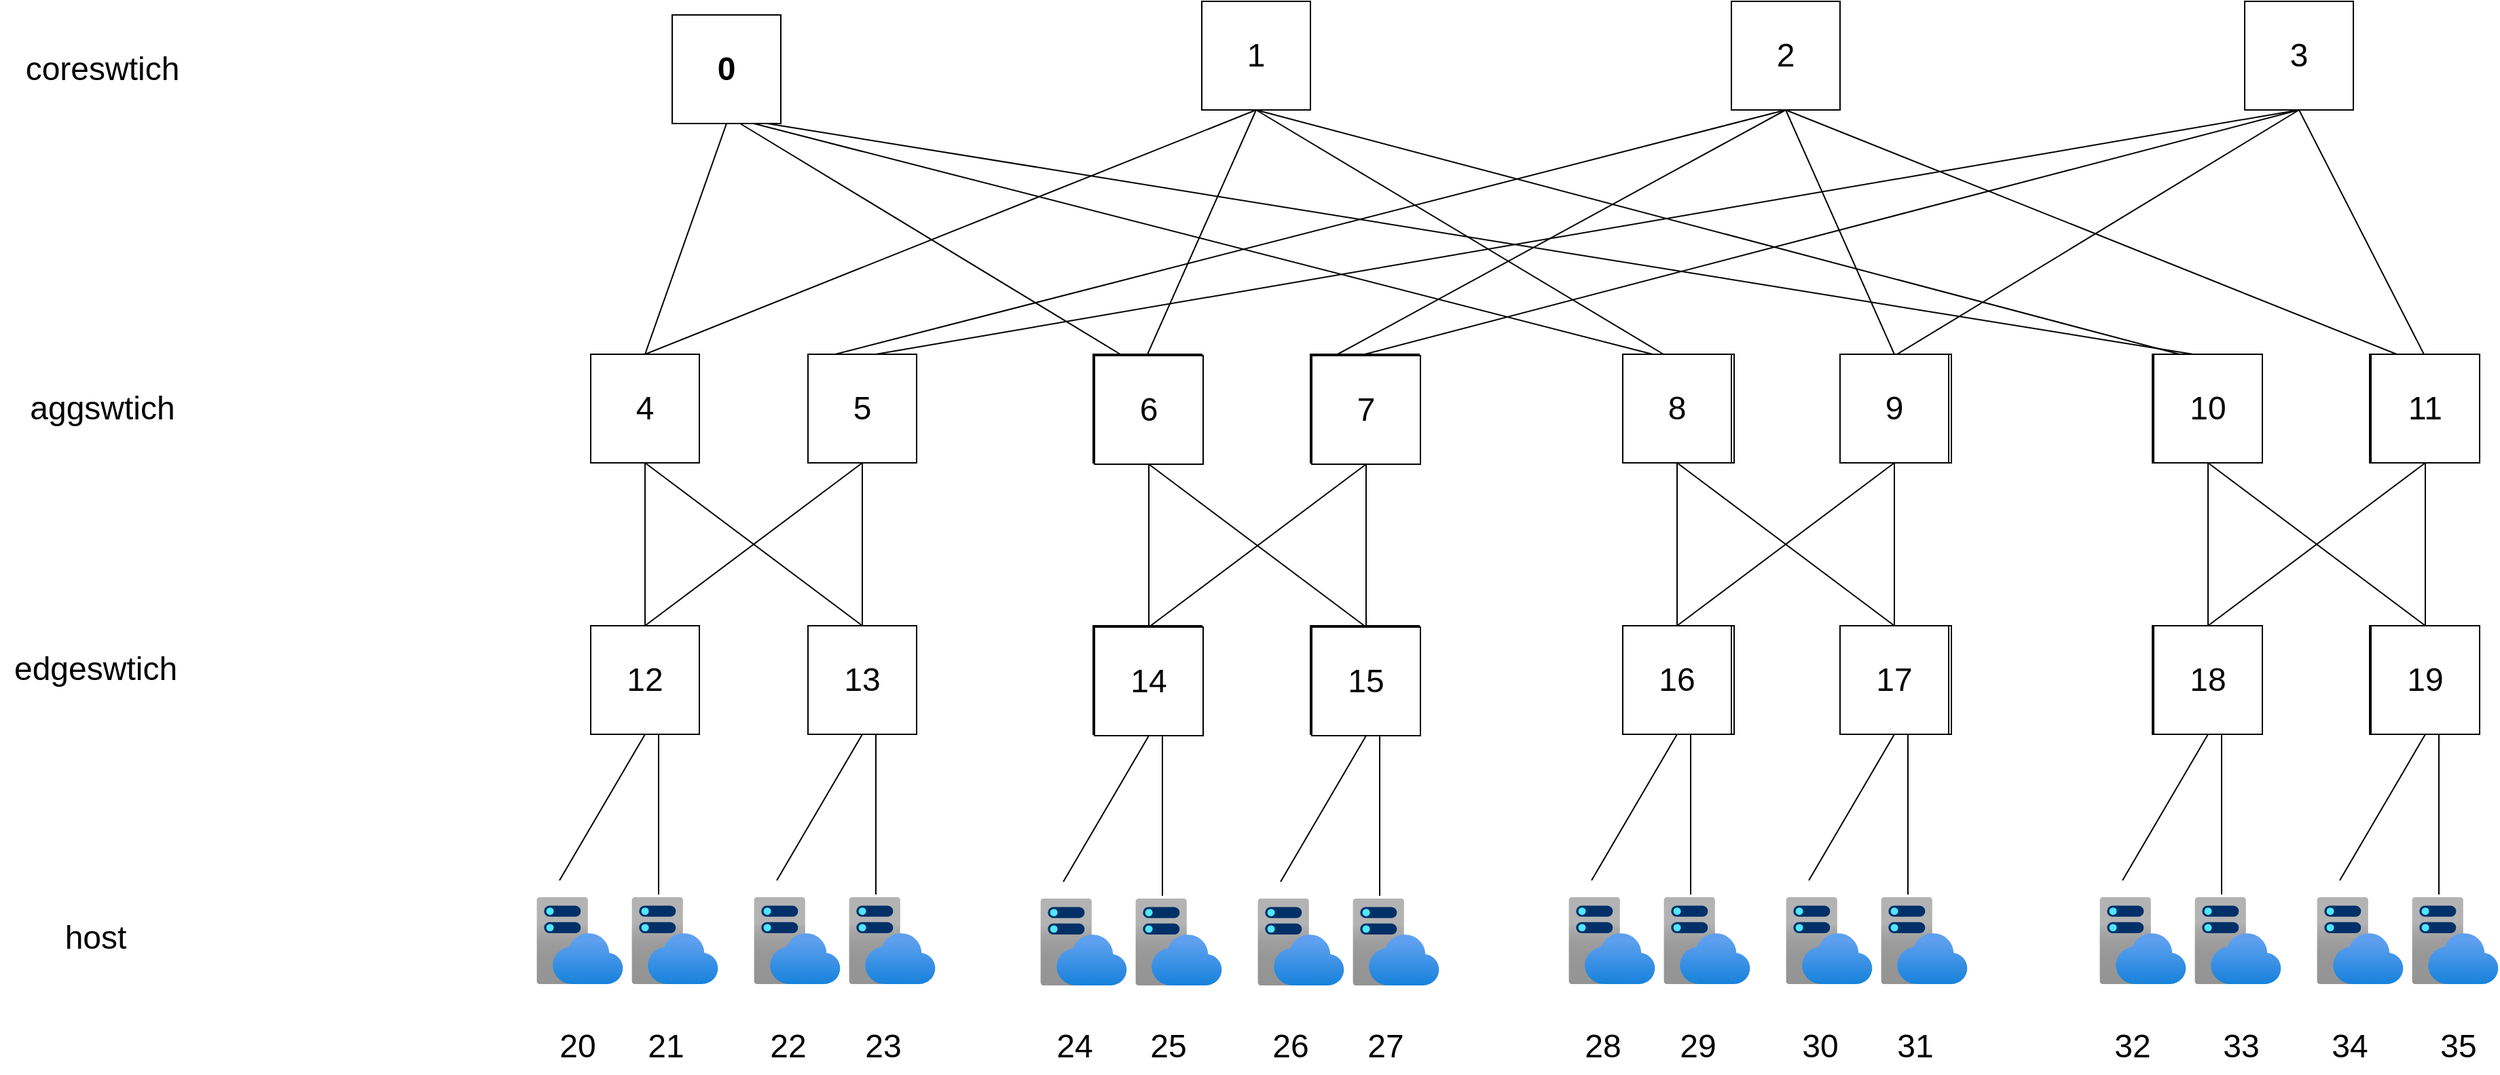 <mxfile>
    <diagram id="hg8LczUbw-n0vF1QJpw0" name="第 1 页">
        <mxGraphModel dx="1035" dy="787" grid="0" gridSize="10" guides="1" tooltips="1" connect="1" arrows="1" fold="1" page="0" pageScale="1" pageWidth="3300" pageHeight="4681" background="none" math="0" shadow="0">
            <root>
                <mxCell id="0"/>
                <mxCell id="1" parent="0"/>
                <mxCell id="3tWq6Zrv7LkQcPAI9qEB-14" value="&lt;h1&gt;0&lt;/h1&gt;" style="whiteSpace=wrap;html=1;aspect=fixed;" parent="1" vertex="1">
                    <mxGeometry x="960" y="270" width="80" height="80" as="geometry"/>
                </mxCell>
                <mxCell id="3tWq6Zrv7LkQcPAI9qEB-15" value="&lt;font style=&quot;font-size: 24px;&quot;&gt;3&lt;/font&gt;" style="whiteSpace=wrap;html=1;aspect=fixed;" parent="1" vertex="1">
                    <mxGeometry x="2118" y="260" width="80" height="80" as="geometry"/>
                </mxCell>
                <mxCell id="3tWq6Zrv7LkQcPAI9qEB-16" value="&lt;font style=&quot;font-size: 24px;&quot;&gt;2&lt;/font&gt;" style="whiteSpace=wrap;html=1;aspect=fixed;" parent="1" vertex="1">
                    <mxGeometry x="1740" y="260" width="80" height="80" as="geometry"/>
                </mxCell>
                <mxCell id="3tWq6Zrv7LkQcPAI9qEB-17" value="&lt;span style=&quot;font-size: 24px;&quot;&gt;1&lt;/span&gt;" style="whiteSpace=wrap;html=1;aspect=fixed;" parent="1" vertex="1">
                    <mxGeometry x="1350" y="260" width="80" height="80" as="geometry"/>
                </mxCell>
                <mxCell id="3tWq6Zrv7LkQcPAI9qEB-23" value="" style="endArrow=none;html=1;rounded=0;entryX=0.5;entryY=1;entryDx=0;entryDy=0;exitX=0.5;exitY=0;exitDx=0;exitDy=0;" parent="1" source="3tWq6Zrv7LkQcPAI9qEB-19" target="3tWq6Zrv7LkQcPAI9qEB-14" edge="1">
                    <mxGeometry width="50" height="50" relative="1" as="geometry">
                        <mxPoint x="1290" y="420" as="sourcePoint"/>
                        <mxPoint x="1340" y="370" as="targetPoint"/>
                    </mxGeometry>
                </mxCell>
                <mxCell id="3tWq6Zrv7LkQcPAI9qEB-24" value="" style="endArrow=none;html=1;rounded=0;entryX=0.5;entryY=1;entryDx=0;entryDy=0;exitX=0.5;exitY=0;exitDx=0;exitDy=0;" parent="1" source="3tWq6Zrv7LkQcPAI9qEB-19" target="3tWq6Zrv7LkQcPAI9qEB-17" edge="1">
                    <mxGeometry width="50" height="50" relative="1" as="geometry">
                        <mxPoint x="930" y="520" as="sourcePoint"/>
                        <mxPoint x="1010" y="360" as="targetPoint"/>
                    </mxGeometry>
                </mxCell>
                <mxCell id="3tWq6Zrv7LkQcPAI9qEB-25" value="" style="endArrow=none;html=1;rounded=0;entryX=0.5;entryY=1;entryDx=0;entryDy=0;exitX=0.25;exitY=0;exitDx=0;exitDy=0;" parent="1" source="3tWq6Zrv7LkQcPAI9qEB-22" target="3tWq6Zrv7LkQcPAI9qEB-16" edge="1">
                    <mxGeometry width="50" height="50" relative="1" as="geometry">
                        <mxPoint x="940" y="530" as="sourcePoint"/>
                        <mxPoint x="1360" y="360" as="targetPoint"/>
                    </mxGeometry>
                </mxCell>
                <mxCell id="3tWq6Zrv7LkQcPAI9qEB-26" value="" style="endArrow=none;html=1;rounded=0;entryX=0.5;entryY=1;entryDx=0;entryDy=0;" parent="1" target="3tWq6Zrv7LkQcPAI9qEB-15" edge="1">
                    <mxGeometry width="50" height="50" relative="1" as="geometry">
                        <mxPoint x="1110" y="520" as="sourcePoint"/>
                        <mxPoint x="1710" y="360" as="targetPoint"/>
                    </mxGeometry>
                </mxCell>
                <mxCell id="3tWq6Zrv7LkQcPAI9qEB-35" value="" style="group" parent="1" vertex="1" connectable="0">
                    <mxGeometry x="1270" y="520" width="240" height="280" as="geometry"/>
                </mxCell>
                <mxCell id="3tWq6Zrv7LkQcPAI9qEB-31" value="" style="whiteSpace=wrap;html=1;aspect=fixed;" parent="3tWq6Zrv7LkQcPAI9qEB-35" vertex="1">
                    <mxGeometry width="80" height="80" as="geometry"/>
                </mxCell>
                <mxCell id="3tWq6Zrv7LkQcPAI9qEB-32" value="" style="whiteSpace=wrap;html=1;aspect=fixed;" parent="3tWq6Zrv7LkQcPAI9qEB-35" vertex="1">
                    <mxGeometry x="160" y="200" width="80" height="80" as="geometry"/>
                </mxCell>
                <mxCell id="3tWq6Zrv7LkQcPAI9qEB-33" value="" style="whiteSpace=wrap;html=1;aspect=fixed;" parent="3tWq6Zrv7LkQcPAI9qEB-35" vertex="1">
                    <mxGeometry y="200" width="80" height="80" as="geometry"/>
                </mxCell>
                <mxCell id="3tWq6Zrv7LkQcPAI9qEB-34" value="" style="whiteSpace=wrap;html=1;aspect=fixed;" parent="3tWq6Zrv7LkQcPAI9qEB-35" vertex="1">
                    <mxGeometry x="160" width="80" height="80" as="geometry"/>
                </mxCell>
                <mxCell id="3tWq6Zrv7LkQcPAI9qEB-36" value="" style="group" parent="1" vertex="1" connectable="0">
                    <mxGeometry x="2050" y="520" width="240" height="280" as="geometry"/>
                </mxCell>
                <mxCell id="3tWq6Zrv7LkQcPAI9qEB-37" value="" style="whiteSpace=wrap;html=1;aspect=fixed;" parent="3tWq6Zrv7LkQcPAI9qEB-36" vertex="1">
                    <mxGeometry width="80" height="80" as="geometry"/>
                </mxCell>
                <mxCell id="3tWq6Zrv7LkQcPAI9qEB-38" value="" style="whiteSpace=wrap;html=1;aspect=fixed;" parent="3tWq6Zrv7LkQcPAI9qEB-36" vertex="1">
                    <mxGeometry x="160" y="200" width="80" height="80" as="geometry"/>
                </mxCell>
                <mxCell id="3tWq6Zrv7LkQcPAI9qEB-39" value="" style="whiteSpace=wrap;html=1;aspect=fixed;" parent="3tWq6Zrv7LkQcPAI9qEB-36" vertex="1">
                    <mxGeometry y="200" width="80" height="80" as="geometry"/>
                </mxCell>
                <mxCell id="3tWq6Zrv7LkQcPAI9qEB-40" value="" style="whiteSpace=wrap;html=1;aspect=fixed;" parent="3tWq6Zrv7LkQcPAI9qEB-36" vertex="1">
                    <mxGeometry x="160" width="80" height="80" as="geometry"/>
                </mxCell>
                <mxCell id="3tWq6Zrv7LkQcPAI9qEB-41" value="" style="group" parent="1" vertex="1" connectable="0">
                    <mxGeometry x="1662" y="520" width="274" height="464" as="geometry"/>
                </mxCell>
                <mxCell id="3tWq6Zrv7LkQcPAI9qEB-42" value="" style="whiteSpace=wrap;html=1;aspect=fixed;" parent="3tWq6Zrv7LkQcPAI9qEB-41" vertex="1">
                    <mxGeometry width="80" height="80" as="geometry"/>
                </mxCell>
                <mxCell id="3tWq6Zrv7LkQcPAI9qEB-43" value="" style="whiteSpace=wrap;html=1;aspect=fixed;" parent="3tWq6Zrv7LkQcPAI9qEB-41" vertex="1">
                    <mxGeometry x="160" y="200" width="80" height="80" as="geometry"/>
                </mxCell>
                <mxCell id="3tWq6Zrv7LkQcPAI9qEB-44" value="" style="whiteSpace=wrap;html=1;aspect=fixed;" parent="3tWq6Zrv7LkQcPAI9qEB-41" vertex="1">
                    <mxGeometry y="200" width="80" height="80" as="geometry"/>
                </mxCell>
                <mxCell id="3tWq6Zrv7LkQcPAI9qEB-45" value="" style="whiteSpace=wrap;html=1;aspect=fixed;" parent="3tWq6Zrv7LkQcPAI9qEB-41" vertex="1">
                    <mxGeometry x="160" width="80" height="80" as="geometry"/>
                </mxCell>
                <mxCell id="3tWq6Zrv7LkQcPAI9qEB-103" value="" style="group" parent="3tWq6Zrv7LkQcPAI9qEB-41" vertex="1" connectable="0">
                    <mxGeometry x="-42" width="294" height="464" as="geometry"/>
                </mxCell>
                <mxCell id="3tWq6Zrv7LkQcPAI9qEB-104" value="" style="group" parent="3tWq6Zrv7LkQcPAI9qEB-103" vertex="1" connectable="0">
                    <mxGeometry x="40" width="240" height="280" as="geometry"/>
                </mxCell>
                <mxCell id="3tWq6Zrv7LkQcPAI9qEB-105" value="&lt;font style=&quot;font-size: 24px;&quot;&gt;8&lt;/font&gt;" style="whiteSpace=wrap;html=1;aspect=fixed;" parent="3tWq6Zrv7LkQcPAI9qEB-104" vertex="1">
                    <mxGeometry width="80" height="80" as="geometry"/>
                </mxCell>
                <mxCell id="3tWq6Zrv7LkQcPAI9qEB-106" value="&lt;font style=&quot;font-size: 24px;&quot;&gt;17&lt;/font&gt;" style="whiteSpace=wrap;html=1;aspect=fixed;" parent="3tWq6Zrv7LkQcPAI9qEB-104" vertex="1">
                    <mxGeometry x="160" y="200" width="80" height="80" as="geometry"/>
                </mxCell>
                <mxCell id="3tWq6Zrv7LkQcPAI9qEB-107" value="&lt;font style=&quot;font-size: 24px;&quot;&gt;16&lt;/font&gt;" style="whiteSpace=wrap;html=1;aspect=fixed;" parent="3tWq6Zrv7LkQcPAI9qEB-104" vertex="1">
                    <mxGeometry y="200" width="80" height="80" as="geometry"/>
                </mxCell>
                <mxCell id="3tWq6Zrv7LkQcPAI9qEB-108" value="&lt;font style=&quot;font-size: 24px;&quot;&gt;9&lt;/font&gt;" style="whiteSpace=wrap;html=1;aspect=fixed;" parent="3tWq6Zrv7LkQcPAI9qEB-104" vertex="1">
                    <mxGeometry x="160" width="80" height="80" as="geometry"/>
                </mxCell>
                <mxCell id="3tWq6Zrv7LkQcPAI9qEB-109" value="" style="endArrow=none;html=1;rounded=0;exitX=0.5;exitY=1;exitDx=0;exitDy=0;" parent="3tWq6Zrv7LkQcPAI9qEB-103" source="3tWq6Zrv7LkQcPAI9qEB-105" edge="1">
                    <mxGeometry width="50" height="50" relative="1" as="geometry">
                        <mxPoint x="90" y="10" as="sourcePoint"/>
                        <mxPoint x="240" y="200" as="targetPoint"/>
                    </mxGeometry>
                </mxCell>
                <mxCell id="3tWq6Zrv7LkQcPAI9qEB-110" value="" style="endArrow=none;html=1;rounded=0;entryX=0.5;entryY=0;entryDx=0;entryDy=0;" parent="3tWq6Zrv7LkQcPAI9qEB-103" target="3tWq6Zrv7LkQcPAI9qEB-107" edge="1">
                    <mxGeometry width="50" height="50" relative="1" as="geometry">
                        <mxPoint x="80" y="80" as="sourcePoint"/>
                        <mxPoint x="250" y="210" as="targetPoint"/>
                    </mxGeometry>
                </mxCell>
                <mxCell id="3tWq6Zrv7LkQcPAI9qEB-111" value="" style="endArrow=none;html=1;rounded=0;exitX=0.5;exitY=1;exitDx=0;exitDy=0;" parent="3tWq6Zrv7LkQcPAI9qEB-103" source="3tWq6Zrv7LkQcPAI9qEB-108" edge="1">
                    <mxGeometry width="50" height="50" relative="1" as="geometry">
                        <mxPoint x="90" y="90" as="sourcePoint"/>
                        <mxPoint x="240" y="200" as="targetPoint"/>
                    </mxGeometry>
                </mxCell>
                <mxCell id="3tWq6Zrv7LkQcPAI9qEB-112" value="" style="endArrow=none;html=1;rounded=0;entryX=0.5;entryY=0;entryDx=0;entryDy=0;" parent="3tWq6Zrv7LkQcPAI9qEB-103" target="3tWq6Zrv7LkQcPAI9qEB-107" edge="1">
                    <mxGeometry width="50" height="50" relative="1" as="geometry">
                        <mxPoint x="240" y="80" as="sourcePoint"/>
                        <mxPoint x="250" y="200" as="targetPoint"/>
                    </mxGeometry>
                </mxCell>
                <mxCell id="3tWq6Zrv7LkQcPAI9qEB-113" value="" style="aspect=fixed;html=1;points=[];align=center;image;fontSize=12;image=img/lib/azure2/app_services/App_Service_Plans.svg;" parent="3tWq6Zrv7LkQcPAI9qEB-103" vertex="1">
                    <mxGeometry y="400" width="64" height="64" as="geometry"/>
                </mxCell>
                <mxCell id="3tWq6Zrv7LkQcPAI9qEB-114" value="" style="aspect=fixed;html=1;points=[];align=center;image;fontSize=12;image=img/lib/azure2/app_services/App_Service_Plans.svg;" parent="3tWq6Zrv7LkQcPAI9qEB-103" vertex="1">
                    <mxGeometry x="70" y="400" width="64" height="64" as="geometry"/>
                </mxCell>
                <mxCell id="3tWq6Zrv7LkQcPAI9qEB-115" value="" style="endArrow=none;html=1;rounded=0;entryX=0.5;entryY=1;entryDx=0;entryDy=0;exitX=0.266;exitY=-0.193;exitDx=0;exitDy=0;exitPerimeter=0;" parent="3tWq6Zrv7LkQcPAI9qEB-103" source="3tWq6Zrv7LkQcPAI9qEB-113" target="3tWq6Zrv7LkQcPAI9qEB-107" edge="1">
                    <mxGeometry width="50" height="50" relative="1" as="geometry">
                        <mxPoint x="190" y="670" as="sourcePoint"/>
                        <mxPoint x="250" y="500" as="targetPoint"/>
                    </mxGeometry>
                </mxCell>
                <mxCell id="3tWq6Zrv7LkQcPAI9qEB-116" value="" style="endArrow=none;html=1;rounded=0;" parent="3tWq6Zrv7LkQcPAI9qEB-103" edge="1">
                    <mxGeometry width="50" height="50" relative="1" as="geometry">
                        <mxPoint x="90" y="398" as="sourcePoint"/>
                        <mxPoint x="90" y="280" as="targetPoint"/>
                    </mxGeometry>
                </mxCell>
                <mxCell id="3tWq6Zrv7LkQcPAI9qEB-117" value="" style="group" parent="3tWq6Zrv7LkQcPAI9qEB-103" vertex="1" connectable="0">
                    <mxGeometry x="160" y="280" width="134" height="184" as="geometry"/>
                </mxCell>
                <mxCell id="3tWq6Zrv7LkQcPAI9qEB-118" value="" style="aspect=fixed;html=1;points=[];align=center;image;fontSize=12;image=img/lib/azure2/app_services/App_Service_Plans.svg;" parent="3tWq6Zrv7LkQcPAI9qEB-117" vertex="1">
                    <mxGeometry y="120" width="64" height="64" as="geometry"/>
                </mxCell>
                <mxCell id="3tWq6Zrv7LkQcPAI9qEB-119" value="" style="aspect=fixed;html=1;points=[];align=center;image;fontSize=12;image=img/lib/azure2/app_services/App_Service_Plans.svg;" parent="3tWq6Zrv7LkQcPAI9qEB-117" vertex="1">
                    <mxGeometry x="70" y="120" width="64" height="64" as="geometry"/>
                </mxCell>
                <mxCell id="3tWq6Zrv7LkQcPAI9qEB-120" value="" style="endArrow=none;html=1;rounded=0;entryX=0.5;entryY=1;entryDx=0;entryDy=0;exitX=0.266;exitY=-0.193;exitDx=0;exitDy=0;exitPerimeter=0;" parent="3tWq6Zrv7LkQcPAI9qEB-117" source="3tWq6Zrv7LkQcPAI9qEB-118" edge="1">
                    <mxGeometry width="50" height="50" relative="1" as="geometry">
                        <mxPoint x="190" y="390" as="sourcePoint"/>
                        <mxPoint x="80" as="targetPoint"/>
                    </mxGeometry>
                </mxCell>
                <mxCell id="3tWq6Zrv7LkQcPAI9qEB-121" value="" style="endArrow=none;html=1;rounded=0;" parent="3tWq6Zrv7LkQcPAI9qEB-117" edge="1">
                    <mxGeometry width="50" height="50" relative="1" as="geometry">
                        <mxPoint x="90" y="118" as="sourcePoint"/>
                        <mxPoint x="90" as="targetPoint"/>
                    </mxGeometry>
                </mxCell>
                <mxCell id="3tWq6Zrv7LkQcPAI9qEB-47" value="" style="endArrow=none;html=1;rounded=0;exitX=0.25;exitY=0;exitDx=0;exitDy=0;" parent="1" source="3tWq6Zrv7LkQcPAI9qEB-31" edge="1">
                    <mxGeometry width="50" height="50" relative="1" as="geometry">
                        <mxPoint x="910" y="530" as="sourcePoint"/>
                        <mxPoint x="1010" y="350" as="targetPoint"/>
                    </mxGeometry>
                </mxCell>
                <mxCell id="3tWq6Zrv7LkQcPAI9qEB-48" value="" style="endArrow=none;html=1;rounded=0;" parent="1" edge="1">
                    <mxGeometry width="50" height="50" relative="1" as="geometry">
                        <mxPoint x="2080" y="520" as="sourcePoint"/>
                        <mxPoint x="1030" y="350" as="targetPoint"/>
                    </mxGeometry>
                </mxCell>
                <mxCell id="3tWq6Zrv7LkQcPAI9qEB-49" value="" style="endArrow=none;html=1;rounded=0;entryX=0.75;entryY=1;entryDx=0;entryDy=0;exitX=0.25;exitY=0;exitDx=0;exitDy=0;" parent="1" source="3tWq6Zrv7LkQcPAI9qEB-42" target="3tWq6Zrv7LkQcPAI9qEB-14" edge="1">
                    <mxGeometry width="50" height="50" relative="1" as="geometry">
                        <mxPoint x="930" y="550" as="sourcePoint"/>
                        <mxPoint x="1030" y="380" as="targetPoint"/>
                    </mxGeometry>
                </mxCell>
                <mxCell id="3tWq6Zrv7LkQcPAI9qEB-50" value="" style="endArrow=none;html=1;rounded=0;exitX=0.5;exitY=0;exitDx=0;exitDy=0;" parent="1" source="3tWq6Zrv7LkQcPAI9qEB-31" edge="1">
                    <mxGeometry width="50" height="50" relative="1" as="geometry">
                        <mxPoint x="940" y="560" as="sourcePoint"/>
                        <mxPoint x="1390" y="340" as="targetPoint"/>
                    </mxGeometry>
                </mxCell>
                <mxCell id="3tWq6Zrv7LkQcPAI9qEB-51" value="" style="endArrow=none;html=1;rounded=0;entryX=0.5;entryY=1;entryDx=0;entryDy=0;" parent="1" target="3tWq6Zrv7LkQcPAI9qEB-17" edge="1">
                    <mxGeometry width="50" height="50" relative="1" as="geometry">
                        <mxPoint x="1690" y="520" as="sourcePoint"/>
                        <mxPoint x="1050" y="400" as="targetPoint"/>
                    </mxGeometry>
                </mxCell>
                <mxCell id="3tWq6Zrv7LkQcPAI9qEB-52" value="" style="endArrow=none;html=1;rounded=0;" parent="1" edge="1">
                    <mxGeometry width="50" height="50" relative="1" as="geometry">
                        <mxPoint x="2070" y="520" as="sourcePoint"/>
                        <mxPoint x="1390" y="340" as="targetPoint"/>
                    </mxGeometry>
                </mxCell>
                <mxCell id="3tWq6Zrv7LkQcPAI9qEB-53" value="" style="endArrow=none;html=1;rounded=0;exitX=0.25;exitY=0;exitDx=0;exitDy=0;entryX=0.5;entryY=1;entryDx=0;entryDy=0;" parent="1" source="3tWq6Zrv7LkQcPAI9qEB-34" target="3tWq6Zrv7LkQcPAI9qEB-16" edge="1">
                    <mxGeometry width="50" height="50" relative="1" as="geometry">
                        <mxPoint x="1690" y="530" as="sourcePoint"/>
                        <mxPoint x="1700" y="350" as="targetPoint"/>
                    </mxGeometry>
                </mxCell>
                <mxCell id="3tWq6Zrv7LkQcPAI9qEB-54" value="" style="endArrow=none;html=1;rounded=0;entryX=0.5;entryY=1;entryDx=0;entryDy=0;" parent="1" target="3tWq6Zrv7LkQcPAI9qEB-16" edge="1">
                    <mxGeometry width="50" height="50" relative="1" as="geometry">
                        <mxPoint x="1860" y="520" as="sourcePoint"/>
                        <mxPoint x="1710" y="350" as="targetPoint"/>
                    </mxGeometry>
                </mxCell>
                <mxCell id="3tWq6Zrv7LkQcPAI9qEB-55" value="" style="endArrow=none;html=1;rounded=0;exitX=0.25;exitY=0;exitDx=0;exitDy=0;entryX=0.5;entryY=1;entryDx=0;entryDy=0;" parent="1" source="3tWq6Zrv7LkQcPAI9qEB-40" target="3tWq6Zrv7LkQcPAI9qEB-16" edge="1">
                    <mxGeometry width="50" height="50" relative="1" as="geometry">
                        <mxPoint x="1870" y="530" as="sourcePoint"/>
                        <mxPoint x="1710" y="350" as="targetPoint"/>
                    </mxGeometry>
                </mxCell>
                <mxCell id="3tWq6Zrv7LkQcPAI9qEB-56" value="" style="endArrow=none;html=1;rounded=0;exitX=0.5;exitY=0;exitDx=0;exitDy=0;entryX=0.5;entryY=1;entryDx=0;entryDy=0;" parent="1" source="3tWq6Zrv7LkQcPAI9qEB-45" target="3tWq6Zrv7LkQcPAI9qEB-15" edge="1">
                    <mxGeometry width="50" height="50" relative="1" as="geometry">
                        <mxPoint x="1120" y="530" as="sourcePoint"/>
                        <mxPoint x="2060" y="350" as="targetPoint"/>
                    </mxGeometry>
                </mxCell>
                <mxCell id="3tWq6Zrv7LkQcPAI9qEB-57" value="" style="endArrow=none;html=1;rounded=0;entryX=0.5;entryY=1;entryDx=0;entryDy=0;" parent="1" target="3tWq6Zrv7LkQcPAI9qEB-15" edge="1">
                    <mxGeometry width="50" height="50" relative="1" as="geometry">
                        <mxPoint x="1470" y="520" as="sourcePoint"/>
                        <mxPoint x="2060" y="350" as="targetPoint"/>
                    </mxGeometry>
                </mxCell>
                <mxCell id="3tWq6Zrv7LkQcPAI9qEB-58" value="" style="endArrow=none;html=1;rounded=0;exitX=0.5;exitY=0;exitDx=0;exitDy=0;entryX=0.5;entryY=1;entryDx=0;entryDy=0;" parent="1" source="3tWq6Zrv7LkQcPAI9qEB-40" target="3tWq6Zrv7LkQcPAI9qEB-15" edge="1">
                    <mxGeometry width="50" height="50" relative="1" as="geometry">
                        <mxPoint x="1870" y="530" as="sourcePoint"/>
                        <mxPoint x="2060" y="350" as="targetPoint"/>
                    </mxGeometry>
                </mxCell>
                <mxCell id="3tWq6Zrv7LkQcPAI9qEB-83" value="" style="group" parent="1" vertex="1" connectable="0">
                    <mxGeometry x="860" y="520" width="294" height="464" as="geometry"/>
                </mxCell>
                <mxCell id="3tWq6Zrv7LkQcPAI9qEB-46" value="" style="group" parent="3tWq6Zrv7LkQcPAI9qEB-83" vertex="1" connectable="0">
                    <mxGeometry x="40" width="240" height="280" as="geometry"/>
                </mxCell>
                <mxCell id="3tWq6Zrv7LkQcPAI9qEB-19" value="&lt;font style=&quot;font-size: 24px;&quot;&gt;4&lt;/font&gt;" style="whiteSpace=wrap;html=1;aspect=fixed;" parent="3tWq6Zrv7LkQcPAI9qEB-46" vertex="1">
                    <mxGeometry width="80" height="80" as="geometry"/>
                </mxCell>
                <mxCell id="3tWq6Zrv7LkQcPAI9qEB-20" value="&lt;font style=&quot;font-size: 24px;&quot;&gt;13&lt;/font&gt;" style="whiteSpace=wrap;html=1;aspect=fixed;" parent="3tWq6Zrv7LkQcPAI9qEB-46" vertex="1">
                    <mxGeometry x="160" y="200" width="80" height="80" as="geometry"/>
                </mxCell>
                <mxCell id="3tWq6Zrv7LkQcPAI9qEB-21" value="&lt;font style=&quot;font-size: 24px;&quot;&gt;12&lt;/font&gt;" style="whiteSpace=wrap;html=1;aspect=fixed;" parent="3tWq6Zrv7LkQcPAI9qEB-46" vertex="1">
                    <mxGeometry y="200" width="80" height="80" as="geometry"/>
                </mxCell>
                <mxCell id="3tWq6Zrv7LkQcPAI9qEB-22" value="&lt;font style=&quot;font-size: 24px;&quot;&gt;5&lt;/font&gt;" style="whiteSpace=wrap;html=1;aspect=fixed;" parent="3tWq6Zrv7LkQcPAI9qEB-46" vertex="1">
                    <mxGeometry x="160" width="80" height="80" as="geometry"/>
                </mxCell>
                <mxCell id="3tWq6Zrv7LkQcPAI9qEB-59" value="" style="endArrow=none;html=1;rounded=0;exitX=0.5;exitY=1;exitDx=0;exitDy=0;" parent="3tWq6Zrv7LkQcPAI9qEB-83" source="3tWq6Zrv7LkQcPAI9qEB-19" edge="1">
                    <mxGeometry width="50" height="50" relative="1" as="geometry">
                        <mxPoint x="90" y="10" as="sourcePoint"/>
                        <mxPoint x="240" y="200" as="targetPoint"/>
                    </mxGeometry>
                </mxCell>
                <mxCell id="3tWq6Zrv7LkQcPAI9qEB-60" value="" style="endArrow=none;html=1;rounded=0;entryX=0.5;entryY=0;entryDx=0;entryDy=0;" parent="3tWq6Zrv7LkQcPAI9qEB-83" target="3tWq6Zrv7LkQcPAI9qEB-21" edge="1">
                    <mxGeometry width="50" height="50" relative="1" as="geometry">
                        <mxPoint x="80" y="80" as="sourcePoint"/>
                        <mxPoint x="250" y="210" as="targetPoint"/>
                    </mxGeometry>
                </mxCell>
                <mxCell id="3tWq6Zrv7LkQcPAI9qEB-61" value="" style="endArrow=none;html=1;rounded=0;exitX=0.5;exitY=1;exitDx=0;exitDy=0;" parent="3tWq6Zrv7LkQcPAI9qEB-83" source="3tWq6Zrv7LkQcPAI9qEB-22" edge="1">
                    <mxGeometry width="50" height="50" relative="1" as="geometry">
                        <mxPoint x="90" y="90" as="sourcePoint"/>
                        <mxPoint x="240" y="200" as="targetPoint"/>
                    </mxGeometry>
                </mxCell>
                <mxCell id="3tWq6Zrv7LkQcPAI9qEB-62" value="" style="endArrow=none;html=1;rounded=0;entryX=0.5;entryY=0;entryDx=0;entryDy=0;" parent="3tWq6Zrv7LkQcPAI9qEB-83" target="3tWq6Zrv7LkQcPAI9qEB-21" edge="1">
                    <mxGeometry width="50" height="50" relative="1" as="geometry">
                        <mxPoint x="240" y="80" as="sourcePoint"/>
                        <mxPoint x="250" y="200" as="targetPoint"/>
                    </mxGeometry>
                </mxCell>
                <mxCell id="3tWq6Zrv7LkQcPAI9qEB-69" value="" style="aspect=fixed;html=1;points=[];align=center;image;fontSize=12;image=img/lib/azure2/app_services/App_Service_Plans.svg;" parent="3tWq6Zrv7LkQcPAI9qEB-83" vertex="1">
                    <mxGeometry y="400" width="64" height="64" as="geometry"/>
                </mxCell>
                <mxCell id="3tWq6Zrv7LkQcPAI9qEB-70" value="" style="aspect=fixed;html=1;points=[];align=center;image;fontSize=12;image=img/lib/azure2/app_services/App_Service_Plans.svg;" parent="3tWq6Zrv7LkQcPAI9qEB-83" vertex="1">
                    <mxGeometry x="70" y="400" width="64" height="64" as="geometry"/>
                </mxCell>
                <mxCell id="3tWq6Zrv7LkQcPAI9qEB-72" value="" style="endArrow=none;html=1;rounded=0;entryX=0.5;entryY=1;entryDx=0;entryDy=0;exitX=0.266;exitY=-0.193;exitDx=0;exitDy=0;exitPerimeter=0;" parent="3tWq6Zrv7LkQcPAI9qEB-83" source="3tWq6Zrv7LkQcPAI9qEB-69" target="3tWq6Zrv7LkQcPAI9qEB-21" edge="1">
                    <mxGeometry width="50" height="50" relative="1" as="geometry">
                        <mxPoint x="190" y="670" as="sourcePoint"/>
                        <mxPoint x="250" y="500" as="targetPoint"/>
                    </mxGeometry>
                </mxCell>
                <mxCell id="3tWq6Zrv7LkQcPAI9qEB-73" value="" style="endArrow=none;html=1;rounded=0;" parent="3tWq6Zrv7LkQcPAI9qEB-83" edge="1">
                    <mxGeometry width="50" height="50" relative="1" as="geometry">
                        <mxPoint x="90" y="398" as="sourcePoint"/>
                        <mxPoint x="90" y="280" as="targetPoint"/>
                    </mxGeometry>
                </mxCell>
                <mxCell id="3tWq6Zrv7LkQcPAI9qEB-82" value="" style="group" parent="3tWq6Zrv7LkQcPAI9qEB-83" vertex="1" connectable="0">
                    <mxGeometry x="160" y="280" width="134" height="184" as="geometry"/>
                </mxCell>
                <mxCell id="3tWq6Zrv7LkQcPAI9qEB-78" value="" style="aspect=fixed;html=1;points=[];align=center;image;fontSize=12;image=img/lib/azure2/app_services/App_Service_Plans.svg;" parent="3tWq6Zrv7LkQcPAI9qEB-82" vertex="1">
                    <mxGeometry y="120" width="64" height="64" as="geometry"/>
                </mxCell>
                <mxCell id="3tWq6Zrv7LkQcPAI9qEB-79" value="" style="aspect=fixed;html=1;points=[];align=center;image;fontSize=12;image=img/lib/azure2/app_services/App_Service_Plans.svg;" parent="3tWq6Zrv7LkQcPAI9qEB-82" vertex="1">
                    <mxGeometry x="70" y="120" width="64" height="64" as="geometry"/>
                </mxCell>
                <mxCell id="3tWq6Zrv7LkQcPAI9qEB-80" value="" style="endArrow=none;html=1;rounded=0;entryX=0.5;entryY=1;entryDx=0;entryDy=0;exitX=0.266;exitY=-0.193;exitDx=0;exitDy=0;exitPerimeter=0;" parent="3tWq6Zrv7LkQcPAI9qEB-82" source="3tWq6Zrv7LkQcPAI9qEB-78" edge="1">
                    <mxGeometry width="50" height="50" relative="1" as="geometry">
                        <mxPoint x="190" y="390" as="sourcePoint"/>
                        <mxPoint x="80" as="targetPoint"/>
                    </mxGeometry>
                </mxCell>
                <mxCell id="3tWq6Zrv7LkQcPAI9qEB-81" value="" style="endArrow=none;html=1;rounded=0;" parent="3tWq6Zrv7LkQcPAI9qEB-82" edge="1">
                    <mxGeometry width="50" height="50" relative="1" as="geometry">
                        <mxPoint x="90" y="118" as="sourcePoint"/>
                        <mxPoint x="90" as="targetPoint"/>
                    </mxGeometry>
                </mxCell>
                <mxCell id="3tWq6Zrv7LkQcPAI9qEB-84" value="" style="group" parent="1" vertex="1" connectable="0">
                    <mxGeometry x="1231" y="521" width="294" height="464" as="geometry"/>
                </mxCell>
                <mxCell id="3tWq6Zrv7LkQcPAI9qEB-85" value="" style="group" parent="3tWq6Zrv7LkQcPAI9qEB-84" vertex="1" connectable="0">
                    <mxGeometry x="40" width="240" height="280" as="geometry"/>
                </mxCell>
                <mxCell id="3tWq6Zrv7LkQcPAI9qEB-86" value="&lt;font style=&quot;font-size: 24px;&quot;&gt;6&lt;/font&gt;" style="whiteSpace=wrap;html=1;aspect=fixed;" parent="3tWq6Zrv7LkQcPAI9qEB-85" vertex="1">
                    <mxGeometry width="80" height="80" as="geometry"/>
                </mxCell>
                <mxCell id="3tWq6Zrv7LkQcPAI9qEB-87" value="&lt;font style=&quot;font-size: 24px;&quot;&gt;15&lt;/font&gt;" style="whiteSpace=wrap;html=1;aspect=fixed;" parent="3tWq6Zrv7LkQcPAI9qEB-85" vertex="1">
                    <mxGeometry x="160" y="200" width="80" height="80" as="geometry"/>
                </mxCell>
                <mxCell id="3tWq6Zrv7LkQcPAI9qEB-88" value="&lt;font style=&quot;font-size: 24px;&quot;&gt;14&lt;/font&gt;" style="whiteSpace=wrap;html=1;aspect=fixed;" parent="3tWq6Zrv7LkQcPAI9qEB-85" vertex="1">
                    <mxGeometry y="200" width="80" height="80" as="geometry"/>
                </mxCell>
                <mxCell id="3tWq6Zrv7LkQcPAI9qEB-89" value="&lt;font style=&quot;font-size: 24px;&quot;&gt;7&lt;/font&gt;" style="whiteSpace=wrap;html=1;aspect=fixed;" parent="3tWq6Zrv7LkQcPAI9qEB-85" vertex="1">
                    <mxGeometry x="160" width="80" height="80" as="geometry"/>
                </mxCell>
                <mxCell id="3tWq6Zrv7LkQcPAI9qEB-90" value="" style="endArrow=none;html=1;rounded=0;exitX=0.5;exitY=1;exitDx=0;exitDy=0;" parent="3tWq6Zrv7LkQcPAI9qEB-84" source="3tWq6Zrv7LkQcPAI9qEB-86" edge="1">
                    <mxGeometry width="50" height="50" relative="1" as="geometry">
                        <mxPoint x="90" y="10" as="sourcePoint"/>
                        <mxPoint x="240" y="200" as="targetPoint"/>
                    </mxGeometry>
                </mxCell>
                <mxCell id="3tWq6Zrv7LkQcPAI9qEB-91" value="" style="endArrow=none;html=1;rounded=0;entryX=0.5;entryY=0;entryDx=0;entryDy=0;" parent="3tWq6Zrv7LkQcPAI9qEB-84" target="3tWq6Zrv7LkQcPAI9qEB-88" edge="1">
                    <mxGeometry width="50" height="50" relative="1" as="geometry">
                        <mxPoint x="80" y="80" as="sourcePoint"/>
                        <mxPoint x="250" y="210" as="targetPoint"/>
                    </mxGeometry>
                </mxCell>
                <mxCell id="3tWq6Zrv7LkQcPAI9qEB-92" value="" style="endArrow=none;html=1;rounded=0;exitX=0.5;exitY=1;exitDx=0;exitDy=0;" parent="3tWq6Zrv7LkQcPAI9qEB-84" source="3tWq6Zrv7LkQcPAI9qEB-89" edge="1">
                    <mxGeometry width="50" height="50" relative="1" as="geometry">
                        <mxPoint x="90" y="90" as="sourcePoint"/>
                        <mxPoint x="240" y="200" as="targetPoint"/>
                    </mxGeometry>
                </mxCell>
                <mxCell id="3tWq6Zrv7LkQcPAI9qEB-93" value="" style="endArrow=none;html=1;rounded=0;entryX=0.5;entryY=0;entryDx=0;entryDy=0;" parent="3tWq6Zrv7LkQcPAI9qEB-84" target="3tWq6Zrv7LkQcPAI9qEB-88" edge="1">
                    <mxGeometry width="50" height="50" relative="1" as="geometry">
                        <mxPoint x="240" y="80" as="sourcePoint"/>
                        <mxPoint x="250" y="200" as="targetPoint"/>
                    </mxGeometry>
                </mxCell>
                <mxCell id="3tWq6Zrv7LkQcPAI9qEB-94" value="" style="aspect=fixed;html=1;points=[];align=center;image;fontSize=12;image=img/lib/azure2/app_services/App_Service_Plans.svg;" parent="3tWq6Zrv7LkQcPAI9qEB-84" vertex="1">
                    <mxGeometry y="400" width="64" height="64" as="geometry"/>
                </mxCell>
                <mxCell id="3tWq6Zrv7LkQcPAI9qEB-95" value="" style="aspect=fixed;html=1;points=[];align=center;image;fontSize=12;image=img/lib/azure2/app_services/App_Service_Plans.svg;" parent="3tWq6Zrv7LkQcPAI9qEB-84" vertex="1">
                    <mxGeometry x="70" y="400" width="64" height="64" as="geometry"/>
                </mxCell>
                <mxCell id="3tWq6Zrv7LkQcPAI9qEB-96" value="" style="endArrow=none;html=1;rounded=0;entryX=0.5;entryY=1;entryDx=0;entryDy=0;exitX=0.266;exitY=-0.193;exitDx=0;exitDy=0;exitPerimeter=0;" parent="3tWq6Zrv7LkQcPAI9qEB-84" source="3tWq6Zrv7LkQcPAI9qEB-94" target="3tWq6Zrv7LkQcPAI9qEB-88" edge="1">
                    <mxGeometry width="50" height="50" relative="1" as="geometry">
                        <mxPoint x="190" y="670" as="sourcePoint"/>
                        <mxPoint x="250" y="500" as="targetPoint"/>
                    </mxGeometry>
                </mxCell>
                <mxCell id="3tWq6Zrv7LkQcPAI9qEB-97" value="" style="endArrow=none;html=1;rounded=0;" parent="3tWq6Zrv7LkQcPAI9qEB-84" edge="1">
                    <mxGeometry width="50" height="50" relative="1" as="geometry">
                        <mxPoint x="90" y="398" as="sourcePoint"/>
                        <mxPoint x="90" y="280" as="targetPoint"/>
                    </mxGeometry>
                </mxCell>
                <mxCell id="3tWq6Zrv7LkQcPAI9qEB-98" value="" style="group" parent="3tWq6Zrv7LkQcPAI9qEB-84" vertex="1" connectable="0">
                    <mxGeometry x="160" y="280" width="134" height="184" as="geometry"/>
                </mxCell>
                <mxCell id="3tWq6Zrv7LkQcPAI9qEB-99" value="" style="aspect=fixed;html=1;points=[];align=center;image;fontSize=12;image=img/lib/azure2/app_services/App_Service_Plans.svg;" parent="3tWq6Zrv7LkQcPAI9qEB-98" vertex="1">
                    <mxGeometry y="120" width="64" height="64" as="geometry"/>
                </mxCell>
                <mxCell id="3tWq6Zrv7LkQcPAI9qEB-100" value="" style="aspect=fixed;html=1;points=[];align=center;image;fontSize=12;image=img/lib/azure2/app_services/App_Service_Plans.svg;" parent="3tWq6Zrv7LkQcPAI9qEB-98" vertex="1">
                    <mxGeometry x="70" y="120" width="64" height="64" as="geometry"/>
                </mxCell>
                <mxCell id="3tWq6Zrv7LkQcPAI9qEB-101" value="" style="endArrow=none;html=1;rounded=0;entryX=0.5;entryY=1;entryDx=0;entryDy=0;exitX=0.266;exitY=-0.193;exitDx=0;exitDy=0;exitPerimeter=0;" parent="3tWq6Zrv7LkQcPAI9qEB-98" source="3tWq6Zrv7LkQcPAI9qEB-99" edge="1">
                    <mxGeometry width="50" height="50" relative="1" as="geometry">
                        <mxPoint x="190" y="390" as="sourcePoint"/>
                        <mxPoint x="80" as="targetPoint"/>
                    </mxGeometry>
                </mxCell>
                <mxCell id="3tWq6Zrv7LkQcPAI9qEB-102" value="" style="endArrow=none;html=1;rounded=0;" parent="3tWq6Zrv7LkQcPAI9qEB-98" edge="1">
                    <mxGeometry width="50" height="50" relative="1" as="geometry">
                        <mxPoint x="90" y="118" as="sourcePoint"/>
                        <mxPoint x="90" as="targetPoint"/>
                    </mxGeometry>
                </mxCell>
                <mxCell id="3tWq6Zrv7LkQcPAI9qEB-122" value="" style="group" parent="1" vertex="1" connectable="0">
                    <mxGeometry x="2011" y="520" width="294" height="464" as="geometry"/>
                </mxCell>
                <mxCell id="3tWq6Zrv7LkQcPAI9qEB-123" value="" style="group" parent="3tWq6Zrv7LkQcPAI9qEB-122" vertex="1" connectable="0">
                    <mxGeometry x="40" width="240" height="280" as="geometry"/>
                </mxCell>
                <mxCell id="3tWq6Zrv7LkQcPAI9qEB-124" value="&lt;font style=&quot;font-size: 24px;&quot;&gt;10&lt;/font&gt;" style="whiteSpace=wrap;html=1;aspect=fixed;" parent="3tWq6Zrv7LkQcPAI9qEB-123" vertex="1">
                    <mxGeometry width="80" height="80" as="geometry"/>
                </mxCell>
                <mxCell id="3tWq6Zrv7LkQcPAI9qEB-125" value="&lt;font style=&quot;font-size: 24px;&quot;&gt;19&lt;/font&gt;" style="whiteSpace=wrap;html=1;aspect=fixed;" parent="3tWq6Zrv7LkQcPAI9qEB-123" vertex="1">
                    <mxGeometry x="160" y="200" width="80" height="80" as="geometry"/>
                </mxCell>
                <mxCell id="3tWq6Zrv7LkQcPAI9qEB-126" value="&lt;font style=&quot;font-size: 24px;&quot;&gt;18&lt;/font&gt;" style="whiteSpace=wrap;html=1;aspect=fixed;" parent="3tWq6Zrv7LkQcPAI9qEB-123" vertex="1">
                    <mxGeometry y="200" width="80" height="80" as="geometry"/>
                </mxCell>
                <mxCell id="3tWq6Zrv7LkQcPAI9qEB-127" value="&lt;font style=&quot;font-size: 24px;&quot;&gt;11&lt;/font&gt;" style="whiteSpace=wrap;html=1;aspect=fixed;" parent="3tWq6Zrv7LkQcPAI9qEB-123" vertex="1">
                    <mxGeometry x="160" width="80" height="80" as="geometry"/>
                </mxCell>
                <mxCell id="3tWq6Zrv7LkQcPAI9qEB-128" value="" style="endArrow=none;html=1;rounded=0;exitX=0.5;exitY=1;exitDx=0;exitDy=0;" parent="3tWq6Zrv7LkQcPAI9qEB-122" source="3tWq6Zrv7LkQcPAI9qEB-124" edge="1">
                    <mxGeometry width="50" height="50" relative="1" as="geometry">
                        <mxPoint x="90" y="10" as="sourcePoint"/>
                        <mxPoint x="240" y="200" as="targetPoint"/>
                    </mxGeometry>
                </mxCell>
                <mxCell id="3tWq6Zrv7LkQcPAI9qEB-129" value="" style="endArrow=none;html=1;rounded=0;entryX=0.5;entryY=0;entryDx=0;entryDy=0;" parent="3tWq6Zrv7LkQcPAI9qEB-122" target="3tWq6Zrv7LkQcPAI9qEB-126" edge="1">
                    <mxGeometry width="50" height="50" relative="1" as="geometry">
                        <mxPoint x="80" y="80" as="sourcePoint"/>
                        <mxPoint x="250" y="210" as="targetPoint"/>
                    </mxGeometry>
                </mxCell>
                <mxCell id="3tWq6Zrv7LkQcPAI9qEB-130" value="" style="endArrow=none;html=1;rounded=0;exitX=0.5;exitY=1;exitDx=0;exitDy=0;" parent="3tWq6Zrv7LkQcPAI9qEB-122" source="3tWq6Zrv7LkQcPAI9qEB-127" edge="1">
                    <mxGeometry width="50" height="50" relative="1" as="geometry">
                        <mxPoint x="90" y="90" as="sourcePoint"/>
                        <mxPoint x="240" y="200" as="targetPoint"/>
                    </mxGeometry>
                </mxCell>
                <mxCell id="3tWq6Zrv7LkQcPAI9qEB-131" value="" style="endArrow=none;html=1;rounded=0;entryX=0.5;entryY=0;entryDx=0;entryDy=0;" parent="3tWq6Zrv7LkQcPAI9qEB-122" target="3tWq6Zrv7LkQcPAI9qEB-126" edge="1">
                    <mxGeometry width="50" height="50" relative="1" as="geometry">
                        <mxPoint x="240" y="80" as="sourcePoint"/>
                        <mxPoint x="250" y="200" as="targetPoint"/>
                    </mxGeometry>
                </mxCell>
                <mxCell id="3tWq6Zrv7LkQcPAI9qEB-132" value="" style="aspect=fixed;html=1;points=[];align=center;image;fontSize=12;image=img/lib/azure2/app_services/App_Service_Plans.svg;" parent="3tWq6Zrv7LkQcPAI9qEB-122" vertex="1">
                    <mxGeometry y="400" width="64" height="64" as="geometry"/>
                </mxCell>
                <mxCell id="3tWq6Zrv7LkQcPAI9qEB-133" value="" style="aspect=fixed;html=1;points=[];align=center;image;fontSize=12;image=img/lib/azure2/app_services/App_Service_Plans.svg;" parent="3tWq6Zrv7LkQcPAI9qEB-122" vertex="1">
                    <mxGeometry x="70" y="400" width="64" height="64" as="geometry"/>
                </mxCell>
                <mxCell id="3tWq6Zrv7LkQcPAI9qEB-134" value="" style="endArrow=none;html=1;rounded=0;entryX=0.5;entryY=1;entryDx=0;entryDy=0;exitX=0.266;exitY=-0.193;exitDx=0;exitDy=0;exitPerimeter=0;" parent="3tWq6Zrv7LkQcPAI9qEB-122" source="3tWq6Zrv7LkQcPAI9qEB-132" target="3tWq6Zrv7LkQcPAI9qEB-126" edge="1">
                    <mxGeometry width="50" height="50" relative="1" as="geometry">
                        <mxPoint x="190" y="670" as="sourcePoint"/>
                        <mxPoint x="250" y="500" as="targetPoint"/>
                    </mxGeometry>
                </mxCell>
                <mxCell id="3tWq6Zrv7LkQcPAI9qEB-135" value="" style="endArrow=none;html=1;rounded=0;" parent="3tWq6Zrv7LkQcPAI9qEB-122" edge="1">
                    <mxGeometry width="50" height="50" relative="1" as="geometry">
                        <mxPoint x="90" y="398" as="sourcePoint"/>
                        <mxPoint x="90" y="280" as="targetPoint"/>
                    </mxGeometry>
                </mxCell>
                <mxCell id="3tWq6Zrv7LkQcPAI9qEB-136" value="" style="group" parent="3tWq6Zrv7LkQcPAI9qEB-122" vertex="1" connectable="0">
                    <mxGeometry x="160" y="280" width="134" height="184" as="geometry"/>
                </mxCell>
                <mxCell id="3tWq6Zrv7LkQcPAI9qEB-137" value="" style="aspect=fixed;html=1;points=[];align=center;image;fontSize=12;image=img/lib/azure2/app_services/App_Service_Plans.svg;" parent="3tWq6Zrv7LkQcPAI9qEB-136" vertex="1">
                    <mxGeometry y="120" width="64" height="64" as="geometry"/>
                </mxCell>
                <mxCell id="3tWq6Zrv7LkQcPAI9qEB-138" value="" style="aspect=fixed;html=1;points=[];align=center;image;fontSize=12;image=img/lib/azure2/app_services/App_Service_Plans.svg;" parent="3tWq6Zrv7LkQcPAI9qEB-136" vertex="1">
                    <mxGeometry x="70" y="120" width="64" height="64" as="geometry"/>
                </mxCell>
                <mxCell id="3tWq6Zrv7LkQcPAI9qEB-139" value="" style="endArrow=none;html=1;rounded=0;entryX=0.5;entryY=1;entryDx=0;entryDy=0;exitX=0.266;exitY=-0.193;exitDx=0;exitDy=0;exitPerimeter=0;" parent="3tWq6Zrv7LkQcPAI9qEB-136" source="3tWq6Zrv7LkQcPAI9qEB-137" edge="1">
                    <mxGeometry width="50" height="50" relative="1" as="geometry">
                        <mxPoint x="190" y="390" as="sourcePoint"/>
                        <mxPoint x="80" as="targetPoint"/>
                    </mxGeometry>
                </mxCell>
                <mxCell id="3tWq6Zrv7LkQcPAI9qEB-140" value="" style="endArrow=none;html=1;rounded=0;" parent="3tWq6Zrv7LkQcPAI9qEB-136" edge="1">
                    <mxGeometry width="50" height="50" relative="1" as="geometry">
                        <mxPoint x="90" y="118" as="sourcePoint"/>
                        <mxPoint x="90" as="targetPoint"/>
                    </mxGeometry>
                </mxCell>
                <mxCell id="3tWq6Zrv7LkQcPAI9qEB-142" value="&lt;font style=&quot;font-size: 24px;&quot;&gt;coreswtich&lt;/font&gt;" style="text;html=1;resizable=0;autosize=1;align=center;verticalAlign=middle;points=[];fillColor=none;strokeColor=none;rounded=0;" parent="1" vertex="1">
                    <mxGeometry x="470" y="290" width="140" height="40" as="geometry"/>
                </mxCell>
                <mxCell id="3tWq6Zrv7LkQcPAI9qEB-143" value="&lt;font style=&quot;font-size: 24px;&quot;&gt;aggswtich&lt;/font&gt;" style="text;html=1;resizable=0;autosize=1;align=center;verticalAlign=middle;points=[];fillColor=none;strokeColor=none;rounded=0;" parent="1" vertex="1">
                    <mxGeometry x="475" y="540" width="130" height="40" as="geometry"/>
                </mxCell>
                <mxCell id="3tWq6Zrv7LkQcPAI9qEB-144" value="&lt;font style=&quot;font-size: 24px;&quot;&gt;edgeswtich&lt;/font&gt;" style="text;html=1;resizable=0;autosize=1;align=center;verticalAlign=middle;points=[];fillColor=none;strokeColor=none;rounded=0;" parent="1" vertex="1">
                    <mxGeometry x="465" y="732" width="140" height="40" as="geometry"/>
                </mxCell>
                <mxCell id="3tWq6Zrv7LkQcPAI9qEB-145" value="&lt;span style=&quot;font-size: 24px;&quot;&gt;host&lt;br&gt;&lt;/span&gt;" style="text;html=1;resizable=0;autosize=1;align=center;verticalAlign=middle;points=[];fillColor=none;strokeColor=none;rounded=0;" parent="1" vertex="1">
                    <mxGeometry x="500" y="930" width="70" height="40" as="geometry"/>
                </mxCell>
                <mxCell id="3tWq6Zrv7LkQcPAI9qEB-146" value="&lt;span style=&quot;font-size: 24px;&quot;&gt;20&lt;/span&gt;" style="text;html=1;resizable=0;autosize=1;align=center;verticalAlign=middle;points=[];fillColor=none;strokeColor=none;rounded=0;" parent="1" vertex="1">
                    <mxGeometry x="865" y="1010" width="50" height="40" as="geometry"/>
                </mxCell>
                <mxCell id="3tWq6Zrv7LkQcPAI9qEB-147" value="&lt;span style=&quot;font-size: 24px;&quot;&gt;21&lt;/span&gt;" style="text;html=1;resizable=0;autosize=1;align=center;verticalAlign=middle;points=[];fillColor=none;strokeColor=none;rounded=0;" parent="1" vertex="1">
                    <mxGeometry x="930" y="1010" width="50" height="40" as="geometry"/>
                </mxCell>
                <mxCell id="3tWq6Zrv7LkQcPAI9qEB-148" value="&lt;span style=&quot;font-size: 24px;&quot;&gt;22&lt;/span&gt;" style="text;html=1;resizable=0;autosize=1;align=center;verticalAlign=middle;points=[];fillColor=none;strokeColor=none;rounded=0;" parent="1" vertex="1">
                    <mxGeometry x="1020" y="1010" width="50" height="40" as="geometry"/>
                </mxCell>
                <mxCell id="3tWq6Zrv7LkQcPAI9qEB-149" value="&lt;span style=&quot;font-size: 24px;&quot;&gt;23&lt;/span&gt;" style="text;html=1;resizable=0;autosize=1;align=center;verticalAlign=middle;points=[];fillColor=none;strokeColor=none;rounded=0;" parent="1" vertex="1">
                    <mxGeometry x="1090" y="1010" width="50" height="40" as="geometry"/>
                </mxCell>
                <mxCell id="3tWq6Zrv7LkQcPAI9qEB-150" value="&lt;span style=&quot;font-size: 24px;&quot;&gt;24&lt;/span&gt;" style="text;html=1;resizable=0;autosize=1;align=center;verticalAlign=middle;points=[];fillColor=none;strokeColor=none;rounded=0;" parent="1" vertex="1">
                    <mxGeometry x="1231" y="1010" width="50" height="40" as="geometry"/>
                </mxCell>
                <mxCell id="3tWq6Zrv7LkQcPAI9qEB-151" value="&lt;span style=&quot;font-size: 24px;&quot;&gt;25&lt;/span&gt;" style="text;html=1;resizable=0;autosize=1;align=center;verticalAlign=middle;points=[];fillColor=none;strokeColor=none;rounded=0;" parent="1" vertex="1">
                    <mxGeometry x="1300" y="1010" width="50" height="40" as="geometry"/>
                </mxCell>
                <mxCell id="3tWq6Zrv7LkQcPAI9qEB-152" value="&lt;span style=&quot;font-size: 24px;&quot;&gt;26&lt;/span&gt;" style="text;html=1;resizable=0;autosize=1;align=center;verticalAlign=middle;points=[];fillColor=none;strokeColor=none;rounded=0;" parent="1" vertex="1">
                    <mxGeometry x="1390" y="1010" width="50" height="40" as="geometry"/>
                </mxCell>
                <mxCell id="3tWq6Zrv7LkQcPAI9qEB-153" value="&lt;span style=&quot;font-size: 24px;&quot;&gt;27&lt;/span&gt;" style="text;html=1;resizable=0;autosize=1;align=center;verticalAlign=middle;points=[];fillColor=none;strokeColor=none;rounded=0;" parent="1" vertex="1">
                    <mxGeometry x="1460" y="1010" width="50" height="40" as="geometry"/>
                </mxCell>
                <mxCell id="3tWq6Zrv7LkQcPAI9qEB-154" value="&lt;span style=&quot;font-size: 24px;&quot;&gt;28&lt;/span&gt;" style="text;html=1;resizable=0;autosize=1;align=center;verticalAlign=middle;points=[];fillColor=none;strokeColor=none;rounded=0;" parent="1" vertex="1">
                    <mxGeometry x="1620" y="1010" width="50" height="40" as="geometry"/>
                </mxCell>
                <mxCell id="3tWq6Zrv7LkQcPAI9qEB-155" value="&lt;span style=&quot;font-size: 24px;&quot;&gt;29&lt;/span&gt;" style="text;html=1;resizable=0;autosize=1;align=center;verticalAlign=middle;points=[];fillColor=none;strokeColor=none;rounded=0;" parent="1" vertex="1">
                    <mxGeometry x="1690" y="1010" width="50" height="40" as="geometry"/>
                </mxCell>
                <mxCell id="3tWq6Zrv7LkQcPAI9qEB-156" value="&lt;span style=&quot;font-size: 24px;&quot;&gt;30&lt;/span&gt;" style="text;html=1;resizable=0;autosize=1;align=center;verticalAlign=middle;points=[];fillColor=none;strokeColor=none;rounded=0;" parent="1" vertex="1">
                    <mxGeometry x="1780" y="1010" width="50" height="40" as="geometry"/>
                </mxCell>
                <mxCell id="3tWq6Zrv7LkQcPAI9qEB-157" value="&lt;span style=&quot;font-size: 24px;&quot;&gt;31&lt;/span&gt;" style="text;html=1;resizable=0;autosize=1;align=center;verticalAlign=middle;points=[];fillColor=none;strokeColor=none;rounded=0;" parent="1" vertex="1">
                    <mxGeometry x="1850" y="1010" width="50" height="40" as="geometry"/>
                </mxCell>
                <mxCell id="3tWq6Zrv7LkQcPAI9qEB-158" value="&lt;span style=&quot;font-size: 24px;&quot;&gt;32&lt;/span&gt;" style="text;html=1;resizable=0;autosize=1;align=center;verticalAlign=middle;points=[];fillColor=none;strokeColor=none;rounded=0;" parent="1" vertex="1">
                    <mxGeometry x="2010" y="1010" width="50" height="40" as="geometry"/>
                </mxCell>
                <mxCell id="3tWq6Zrv7LkQcPAI9qEB-159" value="&lt;span style=&quot;font-size: 24px;&quot;&gt;33&lt;/span&gt;" style="text;html=1;resizable=0;autosize=1;align=center;verticalAlign=middle;points=[];fillColor=none;strokeColor=none;rounded=0;" parent="1" vertex="1">
                    <mxGeometry x="2090" y="1010" width="50" height="40" as="geometry"/>
                </mxCell>
                <mxCell id="3tWq6Zrv7LkQcPAI9qEB-160" value="&lt;span style=&quot;font-size: 24px;&quot;&gt;34&lt;/span&gt;" style="text;html=1;resizable=0;autosize=1;align=center;verticalAlign=middle;points=[];fillColor=none;strokeColor=none;rounded=0;" parent="1" vertex="1">
                    <mxGeometry x="2170" y="1010" width="50" height="40" as="geometry"/>
                </mxCell>
                <mxCell id="3tWq6Zrv7LkQcPAI9qEB-161" value="&lt;span style=&quot;font-size: 24px;&quot;&gt;35&lt;/span&gt;" style="text;html=1;resizable=0;autosize=1;align=center;verticalAlign=middle;points=[];fillColor=none;strokeColor=none;rounded=0;" parent="1" vertex="1">
                    <mxGeometry x="2250" y="1010" width="50" height="40" as="geometry"/>
                </mxCell>
            </root>
        </mxGraphModel>
    </diagram>
</mxfile>